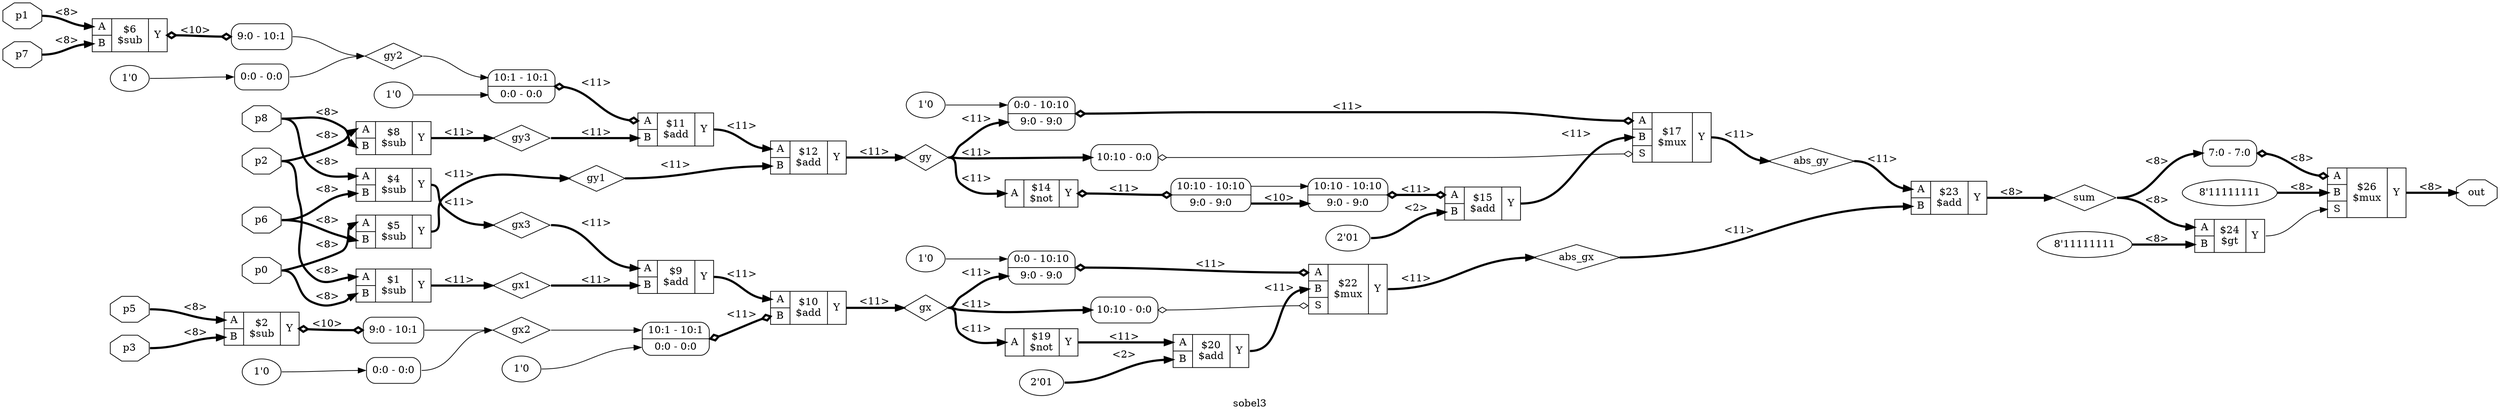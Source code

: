 digraph "sobel3" {
label="sobel3";
rankdir="LR";
remincross=true;
n10 [ shape=diamond, label="sum", color="black", fontcolor="black" ];
n11 [ shape=diamond, label="abs_gy", color="black", fontcolor="black" ];
n12 [ shape=diamond, label="abs_gx", color="black", fontcolor="black" ];
n13 [ shape=diamond, label="gy3", color="black", fontcolor="black" ];
n14 [ shape=diamond, label="gy2", color="black", fontcolor="black" ];
n15 [ shape=diamond, label="gy1", color="black", fontcolor="black" ];
n16 [ shape=diamond, label="gx3", color="black", fontcolor="black" ];
n17 [ shape=diamond, label="gx2", color="black", fontcolor="black" ];
n18 [ shape=diamond, label="gx1", color="black", fontcolor="black" ];
n19 [ shape=diamond, label="gy", color="black", fontcolor="black" ];
n20 [ shape=diamond, label="gx", color="black", fontcolor="black" ];
n21 [ shape=octagon, label="out", color="black", fontcolor="black" ];
n22 [ shape=octagon, label="p8", color="black", fontcolor="black" ];
n23 [ shape=octagon, label="p7", color="black", fontcolor="black" ];
n24 [ shape=octagon, label="p6", color="black", fontcolor="black" ];
n25 [ shape=octagon, label="p5", color="black", fontcolor="black" ];
n26 [ shape=octagon, label="p3", color="black", fontcolor="black" ];
n27 [ shape=octagon, label="p2", color="black", fontcolor="black" ];
n28 [ shape=octagon, label="p1", color="black", fontcolor="black" ];
n29 [ shape=octagon, label="p0", color="black", fontcolor="black" ];
c32 [ shape=record, label="{{<p30> A}|$19\n$not|{<p31> Y}}" ];
v0 [ label="8'11111111" ];
c34 [ shape=record, label="{{<p30> A|<p33> B}|$24\n$gt|{<p31> Y}}" ];
v3 [ label="1'0" ];
c36 [ shape=record, label="{{<p30> A|<p33> B|<p35> S}|$17\n$mux|{<p31> Y}}" ];
x1 [ shape=record, style=rounded, label="<s0> 10:10 - 0:0 " ];
x1:e -> c36:p35:w [arrowhead=odiamond, arrowtail=odiamond, dir=both, color="black", label=""];
x2 [ shape=record, style=rounded, label="<s1> 0:0 - 10:10 |<s0> 9:0 - 9:0 " ];
x2:e -> c36:p30:w [arrowhead=odiamond, arrowtail=odiamond, dir=both, color="black", style="setlinewidth(3)", label="<11>"];
v6 [ label="1'0" ];
c37 [ shape=record, label="{{<p30> A|<p33> B|<p35> S}|$22\n$mux|{<p31> Y}}" ];
x4 [ shape=record, style=rounded, label="<s0> 10:10 - 0:0 " ];
x4:e -> c37:p35:w [arrowhead=odiamond, arrowtail=odiamond, dir=both, color="black", label=""];
x5 [ shape=record, style=rounded, label="<s1> 0:0 - 10:10 |<s0> 9:0 - 9:0 " ];
x5:e -> c37:p30:w [arrowhead=odiamond, arrowtail=odiamond, dir=both, color="black", style="setlinewidth(3)", label="<11>"];
v7 [ label="2'01" ];
c38 [ shape=record, label="{{<p30> A|<p33> B}|$15\n$add|{<p31> Y}}" ];
x8 [ shape=record, style=rounded, label="<s1> 10:10 - 10:10 |<s0> 9:0 - 9:0 " ];
x8:e -> c38:p30:w [arrowhead=odiamond, arrowtail=odiamond, dir=both, color="black", style="setlinewidth(3)", label="<11>"];
c39 [ shape=record, label="{{<p30> A}|$14\n$not|{<p31> Y}}" ];
x9 [ shape=record, style=rounded, label="<s1> 10:10 - 10:10 |<s0> 9:0 - 9:0 " ];
c39:p31:e -> x9:w [arrowhead=odiamond, arrowtail=odiamond, dir=both, color="black", style="setlinewidth(3)", label="<11>"];
c40 [ shape=record, label="{{<p30> A|<p33> B}|$23\n$add|{<p31> Y}}" ];
c41 [ shape=record, label="{{<p30> A|<p33> B}|$12\n$add|{<p31> Y}}" ];
v11 [ label="1'0" ];
c42 [ shape=record, label="{{<p30> A|<p33> B}|$11\n$add|{<p31> Y}}" ];
x10 [ shape=record, style=rounded, label="<s1> 10:1 - 10:1 |<s0> 0:0 - 0:0 " ];
x10:e -> c42:p30:w [arrowhead=odiamond, arrowtail=odiamond, dir=both, color="black", style="setlinewidth(3)", label="<11>"];
v13 [ label="1'0" ];
c43 [ shape=record, label="{{<p30> A|<p33> B}|$10\n$add|{<p31> Y}}" ];
x12 [ shape=record, style=rounded, label="<s1> 10:1 - 10:1 |<s0> 0:0 - 0:0 " ];
x12:e -> c43:p33:w [arrowhead=odiamond, arrowtail=odiamond, dir=both, color="black", style="setlinewidth(3)", label="<11>"];
c44 [ shape=record, label="{{<p30> A|<p33> B}|$9\n$add|{<p31> Y}}" ];
c45 [ shape=record, label="{{<p30> A|<p33> B}|$8\n$sub|{<p31> Y}}" ];
v14 [ label="2'01" ];
c46 [ shape=record, label="{{<p30> A|<p33> B}|$20\n$add|{<p31> Y}}" ];
c47 [ shape=record, label="{{<p30> A|<p33> B}|$6\n$sub|{<p31> Y}}" ];
x15 [ shape=record, style=rounded, label="<s0> 9:0 - 10:1 " ];
c47:p31:e -> x15:w [arrowhead=odiamond, arrowtail=odiamond, dir=both, color="black", style="setlinewidth(3)", label="<10>"];
c48 [ shape=record, label="{{<p30> A|<p33> B}|$5\n$sub|{<p31> Y}}" ];
c49 [ shape=record, label="{{<p30> A|<p33> B}|$4\n$sub|{<p31> Y}}" ];
v16 [ label="8'11111111" ];
c50 [ shape=record, label="{{<p30> A|<p33> B|<p35> S}|$26\n$mux|{<p31> Y}}" ];
x17 [ shape=record, style=rounded, label="<s0> 7:0 - 7:0 " ];
x17:e -> c50:p30:w [arrowhead=odiamond, arrowtail=odiamond, dir=both, color="black", style="setlinewidth(3)", label="<8>"];
c51 [ shape=record, label="{{<p30> A|<p33> B}|$2\n$sub|{<p31> Y}}" ];
x18 [ shape=record, style=rounded, label="<s0> 9:0 - 10:1 " ];
c51:p31:e -> x18:w [arrowhead=odiamond, arrowtail=odiamond, dir=both, color="black", style="setlinewidth(3)", label="<10>"];
c52 [ shape=record, label="{{<p30> A|<p33> B}|$1\n$sub|{<p31> Y}}" ];
v19 [ label="1'0" ];
x20 [ shape=record, style=rounded, label="<s0> 0:0 - 0:0 " ];
v21 [ label="1'0" ];
x22 [ shape=record, style=rounded, label="<s0> 0:0 - 0:0 " ];
c40:p31:e -> n10:w [color="black", style="setlinewidth(3)", label="<8>"];
n10:e -> c34:p30:w [color="black", style="setlinewidth(3)", label="<8>"];
n10:e -> x17:s0:w [color="black", style="setlinewidth(3)", label="<8>"];
c36:p31:e -> n11:w [color="black", style="setlinewidth(3)", label="<11>"];
n11:e -> c40:p30:w [color="black", style="setlinewidth(3)", label="<11>"];
c37:p31:e -> n12:w [color="black", style="setlinewidth(3)", label="<11>"];
n12:e -> c40:p33:w [color="black", style="setlinewidth(3)", label="<11>"];
c45:p31:e -> n13:w [color="black", style="setlinewidth(3)", label="<11>"];
n13:e -> c42:p33:w [color="black", style="setlinewidth(3)", label="<11>"];
x15:s0:e -> n14:w [color="black", label=""];
x20:s0:e -> n14:w [color="black", label=""];
n14:e -> x10:s1:w [color="black", label=""];
c48:p31:e -> n15:w [color="black", style="setlinewidth(3)", label="<11>"];
n15:e -> c41:p33:w [color="black", style="setlinewidth(3)", label="<11>"];
c49:p31:e -> n16:w [color="black", style="setlinewidth(3)", label="<11>"];
n16:e -> c44:p30:w [color="black", style="setlinewidth(3)", label="<11>"];
x18:s0:e -> n17:w [color="black", label=""];
x22:s0:e -> n17:w [color="black", label=""];
n17:e -> x12:s1:w [color="black", label=""];
c52:p31:e -> n18:w [color="black", style="setlinewidth(3)", label="<11>"];
n18:e -> c44:p33:w [color="black", style="setlinewidth(3)", label="<11>"];
c41:p31:e -> n19:w [color="black", style="setlinewidth(3)", label="<11>"];
n19:e -> c39:p30:w [color="black", style="setlinewidth(3)", label="<11>"];
n19:e -> x1:s0:w [color="black", style="setlinewidth(3)", label="<11>"];
n19:e -> x2:s0:w [color="black", style="setlinewidth(3)", label="<11>"];
c38:p31:e -> c36:p33:w [color="black", style="setlinewidth(3)", label="<11>"];
c43:p31:e -> n20:w [color="black", style="setlinewidth(3)", label="<11>"];
n20:e -> c32:p30:w [color="black", style="setlinewidth(3)", label="<11>"];
n20:e -> x4:s0:w [color="black", style="setlinewidth(3)", label="<11>"];
n20:e -> x5:s0:w [color="black", style="setlinewidth(3)", label="<11>"];
c50:p31:e -> n21:w [color="black", style="setlinewidth(3)", label="<8>"];
n22:e -> c45:p33:w [color="black", style="setlinewidth(3)", label="<8>"];
n22:e -> c49:p30:w [color="black", style="setlinewidth(3)", label="<8>"];
n23:e -> c47:p33:w [color="black", style="setlinewidth(3)", label="<8>"];
n24:e -> c48:p33:w [color="black", style="setlinewidth(3)", label="<8>"];
n24:e -> c49:p33:w [color="black", style="setlinewidth(3)", label="<8>"];
n25:e -> c51:p30:w [color="black", style="setlinewidth(3)", label="<8>"];
n26:e -> c51:p33:w [color="black", style="setlinewidth(3)", label="<8>"];
n27:e -> c45:p30:w [color="black", style="setlinewidth(3)", label="<8>"];
n27:e -> c52:p30:w [color="black", style="setlinewidth(3)", label="<8>"];
n28:e -> c47:p30:w [color="black", style="setlinewidth(3)", label="<8>"];
n29:e -> c48:p30:w [color="black", style="setlinewidth(3)", label="<8>"];
n29:e -> c52:p33:w [color="black", style="setlinewidth(3)", label="<8>"];
c32:p31:e -> c46:p30:w [color="black", style="setlinewidth(3)", label="<11>"];
c42:p31:e -> c41:p30:w [color="black", style="setlinewidth(3)", label="<11>"];
c44:p31:e -> c43:p30:w [color="black", style="setlinewidth(3)", label="<11>"];
c34:p31:e -> c50:p35:w [color="black", label=""];
c46:p31:e -> c37:p33:w [color="black", style="setlinewidth(3)", label="<11>"];
x9:s1:e -> x8:s1:w [color="black", label=""];
x9:s0:e -> x8:s0:w [color="black", style="setlinewidth(3)", label="<10>"];
v0:e -> c34:p33:w [color="black", style="setlinewidth(3)", label="<8>"];
v11:e -> x10:s0:w [color="black", label=""];
v13:e -> x12:s0:w [color="black", label=""];
v14:e -> c46:p33:w [color="black", style="setlinewidth(3)", label="<2>"];
v16:e -> c50:p33:w [color="black", style="setlinewidth(3)", label="<8>"];
v19:e -> x20:w [color="black", label=""];
v21:e -> x22:w [color="black", label=""];
v3:e -> x2:s1:w [color="black", label=""];
v6:e -> x5:s1:w [color="black", label=""];
v7:e -> c38:p33:w [color="black", style="setlinewidth(3)", label="<2>"];
}

